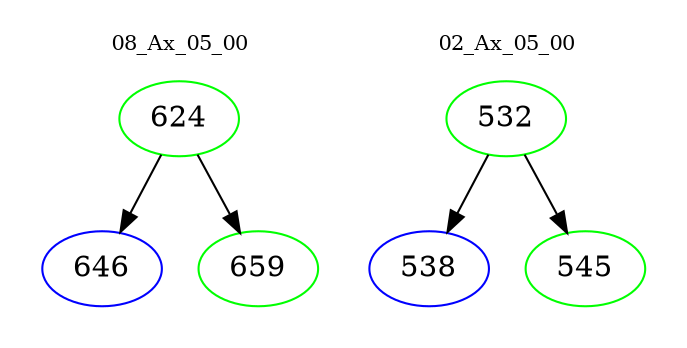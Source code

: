 digraph{
subgraph cluster_0 {
color = white
label = "08_Ax_05_00";
fontsize=10;
T0_624 [label="624", color="green"]
T0_624 -> T0_646 [color="black"]
T0_646 [label="646", color="blue"]
T0_624 -> T0_659 [color="black"]
T0_659 [label="659", color="green"]
}
subgraph cluster_1 {
color = white
label = "02_Ax_05_00";
fontsize=10;
T1_532 [label="532", color="green"]
T1_532 -> T1_538 [color="black"]
T1_538 [label="538", color="blue"]
T1_532 -> T1_545 [color="black"]
T1_545 [label="545", color="green"]
}
}
